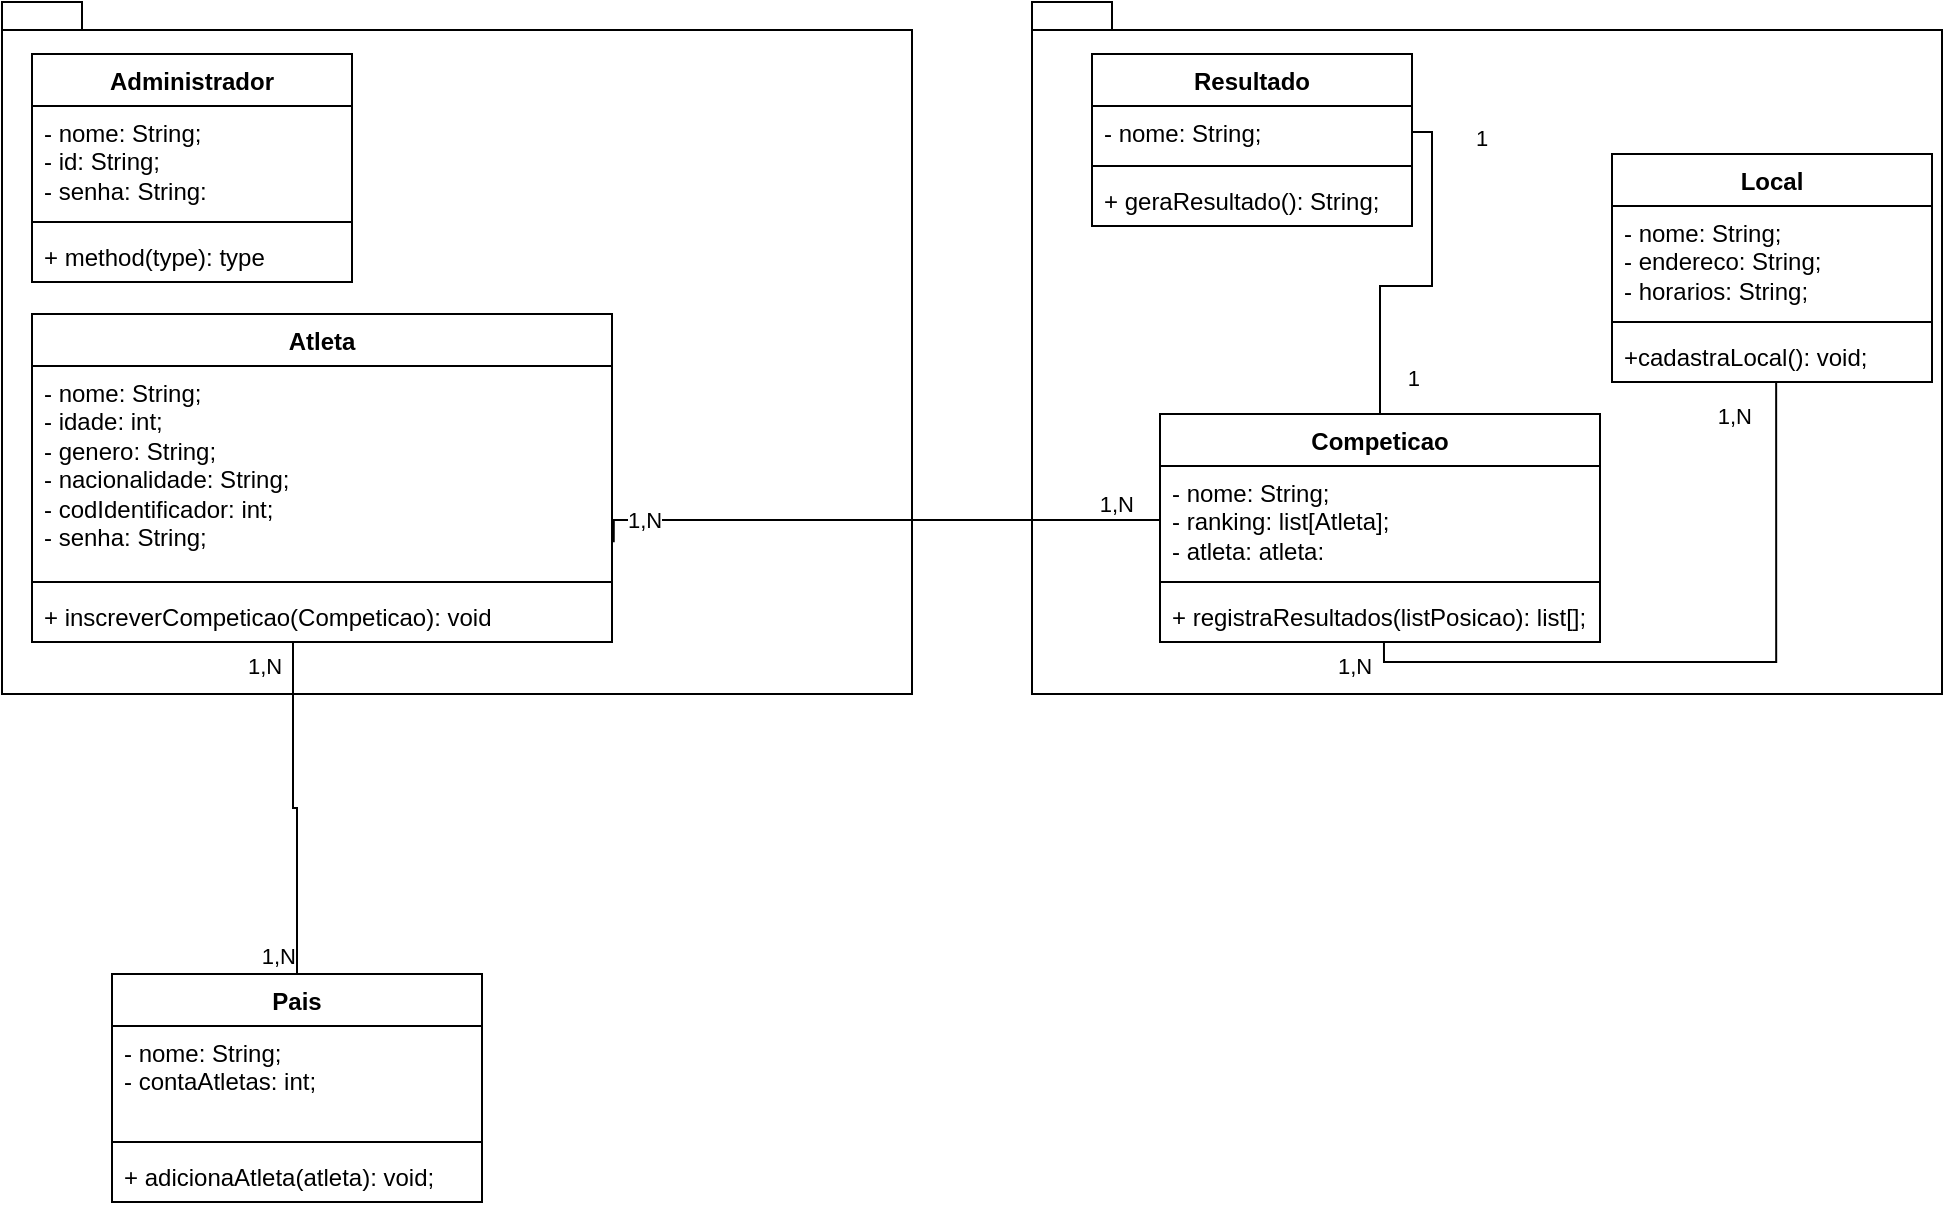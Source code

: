 <mxfile version="24.7.14">
  <diagram name="Página-1" id="BTJTq6_h5NGq-W07n0O4">
    <mxGraphModel dx="2536" dy="1925" grid="1" gridSize="10" guides="1" tooltips="1" connect="1" arrows="1" fold="1" page="1" pageScale="1" pageWidth="827" pageHeight="1169" math="0" shadow="0">
      <root>
        <mxCell id="0" />
        <mxCell id="1" parent="0" />
        <mxCell id="k2nZvTiB4ggipAi0p3M2-43" value="" style="shape=folder;fontStyle=1;spacingTop=10;tabWidth=40;tabHeight=14;tabPosition=left;html=1;whiteSpace=wrap;" vertex="1" parent="1">
          <mxGeometry x="240" y="-76" width="455" height="346" as="geometry" />
        </mxCell>
        <mxCell id="k2nZvTiB4ggipAi0p3M2-42" value="" style="shape=folder;fontStyle=1;spacingTop=10;tabWidth=40;tabHeight=14;tabPosition=left;html=1;whiteSpace=wrap;" vertex="1" parent="1">
          <mxGeometry x="-275" y="-76" width="455" height="346" as="geometry" />
        </mxCell>
        <mxCell id="k2nZvTiB4ggipAi0p3M2-1" value="Administrador" style="swimlane;fontStyle=1;align=center;verticalAlign=top;childLayout=stackLayout;horizontal=1;startSize=26;horizontalStack=0;resizeParent=1;resizeParentMax=0;resizeLast=0;collapsible=1;marginBottom=0;whiteSpace=wrap;html=1;" vertex="1" parent="1">
          <mxGeometry x="-260" y="-50" width="160" height="114" as="geometry" />
        </mxCell>
        <mxCell id="k2nZvTiB4ggipAi0p3M2-2" value="- nome: String;&lt;div&gt;- id: String;&lt;/div&gt;&lt;div&gt;- senha: String:&lt;/div&gt;" style="text;strokeColor=none;fillColor=none;align=left;verticalAlign=top;spacingLeft=4;spacingRight=4;overflow=hidden;rotatable=0;points=[[0,0.5],[1,0.5]];portConstraint=eastwest;whiteSpace=wrap;html=1;" vertex="1" parent="k2nZvTiB4ggipAi0p3M2-1">
          <mxGeometry y="26" width="160" height="54" as="geometry" />
        </mxCell>
        <mxCell id="k2nZvTiB4ggipAi0p3M2-3" value="" style="line;strokeWidth=1;fillColor=none;align=left;verticalAlign=middle;spacingTop=-1;spacingLeft=3;spacingRight=3;rotatable=0;labelPosition=right;points=[];portConstraint=eastwest;strokeColor=inherit;" vertex="1" parent="k2nZvTiB4ggipAi0p3M2-1">
          <mxGeometry y="80" width="160" height="8" as="geometry" />
        </mxCell>
        <mxCell id="k2nZvTiB4ggipAi0p3M2-4" value="+ method(type): type" style="text;strokeColor=none;fillColor=none;align=left;verticalAlign=top;spacingLeft=4;spacingRight=4;overflow=hidden;rotatable=0;points=[[0,0.5],[1,0.5]];portConstraint=eastwest;whiteSpace=wrap;html=1;" vertex="1" parent="k2nZvTiB4ggipAi0p3M2-1">
          <mxGeometry y="88" width="160" height="26" as="geometry" />
        </mxCell>
        <mxCell id="k2nZvTiB4ggipAi0p3M2-6" value="Atleta" style="swimlane;fontStyle=1;align=center;verticalAlign=top;childLayout=stackLayout;horizontal=1;startSize=26;horizontalStack=0;resizeParent=1;resizeParentMax=0;resizeLast=0;collapsible=1;marginBottom=0;whiteSpace=wrap;html=1;" vertex="1" parent="1">
          <mxGeometry x="-260" y="80" width="290" height="164" as="geometry" />
        </mxCell>
        <mxCell id="k2nZvTiB4ggipAi0p3M2-7" value="- nome: String;&lt;div&gt;- idade: int;&lt;/div&gt;&lt;div&gt;- genero: String;&lt;br&gt;&lt;div&gt;- nacionalidade: String;&lt;/div&gt;&lt;div&gt;- codIdentificador: int;&lt;/div&gt;&lt;/div&gt;&lt;div&gt;- senha: String;&lt;/div&gt;&lt;div&gt;&lt;br&gt;&lt;/div&gt;" style="text;strokeColor=none;fillColor=none;align=left;verticalAlign=top;spacingLeft=4;spacingRight=4;overflow=hidden;rotatable=0;points=[[0,0.5],[1,0.5]];portConstraint=eastwest;whiteSpace=wrap;html=1;" vertex="1" parent="k2nZvTiB4ggipAi0p3M2-6">
          <mxGeometry y="26" width="290" height="104" as="geometry" />
        </mxCell>
        <mxCell id="k2nZvTiB4ggipAi0p3M2-8" value="" style="line;strokeWidth=1;fillColor=none;align=left;verticalAlign=middle;spacingTop=-1;spacingLeft=3;spacingRight=3;rotatable=0;labelPosition=right;points=[];portConstraint=eastwest;strokeColor=inherit;" vertex="1" parent="k2nZvTiB4ggipAi0p3M2-6">
          <mxGeometry y="130" width="290" height="8" as="geometry" />
        </mxCell>
        <mxCell id="k2nZvTiB4ggipAi0p3M2-9" value="+ inscreverCompeticao(Competicao): void" style="text;strokeColor=none;fillColor=none;align=left;verticalAlign=top;spacingLeft=4;spacingRight=4;overflow=hidden;rotatable=0;points=[[0,0.5],[1,0.5]];portConstraint=eastwest;whiteSpace=wrap;html=1;" vertex="1" parent="k2nZvTiB4ggipAi0p3M2-6">
          <mxGeometry y="138" width="290" height="26" as="geometry" />
        </mxCell>
        <mxCell id="k2nZvTiB4ggipAi0p3M2-10" value="Competicao" style="swimlane;fontStyle=1;align=center;verticalAlign=top;childLayout=stackLayout;horizontal=1;startSize=26;horizontalStack=0;resizeParent=1;resizeParentMax=0;resizeLast=0;collapsible=1;marginBottom=0;whiteSpace=wrap;html=1;" vertex="1" parent="1">
          <mxGeometry x="304" y="130" width="220" height="114" as="geometry" />
        </mxCell>
        <mxCell id="k2nZvTiB4ggipAi0p3M2-11" value="- nome: String;&lt;div&gt;- ranking: list[Atleta];&lt;/div&gt;&lt;div&gt;- atleta: atleta:&lt;/div&gt;" style="text;strokeColor=none;fillColor=none;align=left;verticalAlign=top;spacingLeft=4;spacingRight=4;overflow=hidden;rotatable=0;points=[[0,0.5],[1,0.5]];portConstraint=eastwest;whiteSpace=wrap;html=1;" vertex="1" parent="k2nZvTiB4ggipAi0p3M2-10">
          <mxGeometry y="26" width="220" height="54" as="geometry" />
        </mxCell>
        <mxCell id="k2nZvTiB4ggipAi0p3M2-12" value="" style="line;strokeWidth=1;fillColor=none;align=left;verticalAlign=middle;spacingTop=-1;spacingLeft=3;spacingRight=3;rotatable=0;labelPosition=right;points=[];portConstraint=eastwest;strokeColor=inherit;" vertex="1" parent="k2nZvTiB4ggipAi0p3M2-10">
          <mxGeometry y="80" width="220" height="8" as="geometry" />
        </mxCell>
        <mxCell id="k2nZvTiB4ggipAi0p3M2-13" value="+ registraResultados(listPosicao): list[];" style="text;strokeColor=none;fillColor=none;align=left;verticalAlign=top;spacingLeft=4;spacingRight=4;overflow=hidden;rotatable=0;points=[[0,0.5],[1,0.5]];portConstraint=eastwest;whiteSpace=wrap;html=1;" vertex="1" parent="k2nZvTiB4ggipAi0p3M2-10">
          <mxGeometry y="88" width="220" height="26" as="geometry" />
        </mxCell>
        <mxCell id="k2nZvTiB4ggipAi0p3M2-14" value="Local" style="swimlane;fontStyle=1;align=center;verticalAlign=top;childLayout=stackLayout;horizontal=1;startSize=26;horizontalStack=0;resizeParent=1;resizeParentMax=0;resizeLast=0;collapsible=1;marginBottom=0;whiteSpace=wrap;html=1;" vertex="1" parent="1">
          <mxGeometry x="530" width="160" height="114" as="geometry" />
        </mxCell>
        <mxCell id="k2nZvTiB4ggipAi0p3M2-15" value="- nome: String;&lt;div&gt;- endereco: String;&lt;/div&gt;&lt;div&gt;- horarios: String;&lt;/div&gt;" style="text;strokeColor=none;fillColor=none;align=left;verticalAlign=top;spacingLeft=4;spacingRight=4;overflow=hidden;rotatable=0;points=[[0,0.5],[1,0.5]];portConstraint=eastwest;whiteSpace=wrap;html=1;" vertex="1" parent="k2nZvTiB4ggipAi0p3M2-14">
          <mxGeometry y="26" width="160" height="54" as="geometry" />
        </mxCell>
        <mxCell id="k2nZvTiB4ggipAi0p3M2-16" value="" style="line;strokeWidth=1;fillColor=none;align=left;verticalAlign=middle;spacingTop=-1;spacingLeft=3;spacingRight=3;rotatable=0;labelPosition=right;points=[];portConstraint=eastwest;strokeColor=inherit;" vertex="1" parent="k2nZvTiB4ggipAi0p3M2-14">
          <mxGeometry y="80" width="160" height="8" as="geometry" />
        </mxCell>
        <mxCell id="k2nZvTiB4ggipAi0p3M2-17" value="+cadastraLocal(): void;" style="text;strokeColor=none;fillColor=none;align=left;verticalAlign=top;spacingLeft=4;spacingRight=4;overflow=hidden;rotatable=0;points=[[0,0.5],[1,0.5]];portConstraint=eastwest;whiteSpace=wrap;html=1;" vertex="1" parent="k2nZvTiB4ggipAi0p3M2-14">
          <mxGeometry y="88" width="160" height="26" as="geometry" />
        </mxCell>
        <mxCell id="k2nZvTiB4ggipAi0p3M2-18" value="Resultado" style="swimlane;fontStyle=1;align=center;verticalAlign=top;childLayout=stackLayout;horizontal=1;startSize=26;horizontalStack=0;resizeParent=1;resizeParentMax=0;resizeLast=0;collapsible=1;marginBottom=0;whiteSpace=wrap;html=1;" vertex="1" parent="1">
          <mxGeometry x="270" y="-50" width="160" height="86" as="geometry" />
        </mxCell>
        <mxCell id="k2nZvTiB4ggipAi0p3M2-19" value="- nome: String;" style="text;strokeColor=none;fillColor=none;align=left;verticalAlign=top;spacingLeft=4;spacingRight=4;overflow=hidden;rotatable=0;points=[[0,0.5],[1,0.5]];portConstraint=eastwest;whiteSpace=wrap;html=1;" vertex="1" parent="k2nZvTiB4ggipAi0p3M2-18">
          <mxGeometry y="26" width="160" height="26" as="geometry" />
        </mxCell>
        <mxCell id="k2nZvTiB4ggipAi0p3M2-20" value="" style="line;strokeWidth=1;fillColor=none;align=left;verticalAlign=middle;spacingTop=-1;spacingLeft=3;spacingRight=3;rotatable=0;labelPosition=right;points=[];portConstraint=eastwest;strokeColor=inherit;" vertex="1" parent="k2nZvTiB4ggipAi0p3M2-18">
          <mxGeometry y="52" width="160" height="8" as="geometry" />
        </mxCell>
        <mxCell id="k2nZvTiB4ggipAi0p3M2-21" value="+ geraResultado(): String;" style="text;strokeColor=none;fillColor=none;align=left;verticalAlign=top;spacingLeft=4;spacingRight=4;overflow=hidden;rotatable=0;points=[[0,0.5],[1,0.5]];portConstraint=eastwest;whiteSpace=wrap;html=1;" vertex="1" parent="k2nZvTiB4ggipAi0p3M2-18">
          <mxGeometry y="60" width="160" height="26" as="geometry" />
        </mxCell>
        <mxCell id="k2nZvTiB4ggipAi0p3M2-22" value="Pais" style="swimlane;fontStyle=1;align=center;verticalAlign=top;childLayout=stackLayout;horizontal=1;startSize=26;horizontalStack=0;resizeParent=1;resizeParentMax=0;resizeLast=0;collapsible=1;marginBottom=0;whiteSpace=wrap;html=1;" vertex="1" parent="1">
          <mxGeometry x="-220" y="410" width="185" height="114" as="geometry" />
        </mxCell>
        <mxCell id="k2nZvTiB4ggipAi0p3M2-23" value="- nome: String;&lt;div&gt;- contaAtletas: int;&lt;/div&gt;&lt;div&gt;&lt;br&gt;&lt;/div&gt;" style="text;strokeColor=none;fillColor=none;align=left;verticalAlign=top;spacingLeft=4;spacingRight=4;overflow=hidden;rotatable=0;points=[[0,0.5],[1,0.5]];portConstraint=eastwest;whiteSpace=wrap;html=1;" vertex="1" parent="k2nZvTiB4ggipAi0p3M2-22">
          <mxGeometry y="26" width="185" height="54" as="geometry" />
        </mxCell>
        <mxCell id="k2nZvTiB4ggipAi0p3M2-24" value="" style="line;strokeWidth=1;fillColor=none;align=left;verticalAlign=middle;spacingTop=-1;spacingLeft=3;spacingRight=3;rotatable=0;labelPosition=right;points=[];portConstraint=eastwest;strokeColor=inherit;" vertex="1" parent="k2nZvTiB4ggipAi0p3M2-22">
          <mxGeometry y="80" width="185" height="8" as="geometry" />
        </mxCell>
        <mxCell id="k2nZvTiB4ggipAi0p3M2-25" value="+ adicionaAtleta(atleta): void;" style="text;strokeColor=none;fillColor=none;align=left;verticalAlign=top;spacingLeft=4;spacingRight=4;overflow=hidden;rotatable=0;points=[[0,0.5],[1,0.5]];portConstraint=eastwest;whiteSpace=wrap;html=1;" vertex="1" parent="k2nZvTiB4ggipAi0p3M2-22">
          <mxGeometry y="88" width="185" height="26" as="geometry" />
        </mxCell>
        <mxCell id="k2nZvTiB4ggipAi0p3M2-27" value="" style="endArrow=none;html=1;edgeStyle=orthogonalEdgeStyle;rounded=0;entryX=0.5;entryY=0;entryDx=0;entryDy=0;exitX=0.45;exitY=0.992;exitDx=0;exitDy=0;exitPerimeter=0;" edge="1" parent="1" source="k2nZvTiB4ggipAi0p3M2-9" target="k2nZvTiB4ggipAi0p3M2-22">
          <mxGeometry relative="1" as="geometry">
            <mxPoint x="80" y="420" as="sourcePoint" />
            <mxPoint x="490" y="290" as="targetPoint" />
          </mxGeometry>
        </mxCell>
        <mxCell id="k2nZvTiB4ggipAi0p3M2-28" value="1,N" style="edgeLabel;resizable=0;html=1;align=left;verticalAlign=bottom;" connectable="0" vertex="1" parent="k2nZvTiB4ggipAi0p3M2-27">
          <mxGeometry x="-1" relative="1" as="geometry">
            <mxPoint x="-25" y="21" as="offset" />
          </mxGeometry>
        </mxCell>
        <mxCell id="k2nZvTiB4ggipAi0p3M2-29" value="1,N" style="edgeLabel;resizable=0;html=1;align=right;verticalAlign=bottom;" connectable="0" vertex="1" parent="k2nZvTiB4ggipAi0p3M2-27">
          <mxGeometry x="1" relative="1" as="geometry" />
        </mxCell>
        <mxCell id="k2nZvTiB4ggipAi0p3M2-30" value="" style="endArrow=none;html=1;edgeStyle=orthogonalEdgeStyle;rounded=0;entryX=0;entryY=0.5;entryDx=0;entryDy=0;exitX=1.003;exitY=0.847;exitDx=0;exitDy=0;exitPerimeter=0;" edge="1" parent="1" source="k2nZvTiB4ggipAi0p3M2-7" target="k2nZvTiB4ggipAi0p3M2-11">
          <mxGeometry relative="1" as="geometry">
            <mxPoint x="430" y="210" as="sourcePoint" />
            <mxPoint x="427" y="341" as="targetPoint" />
            <Array as="points">
              <mxPoint x="31" y="183" />
            </Array>
          </mxGeometry>
        </mxCell>
        <mxCell id="k2nZvTiB4ggipAi0p3M2-31" value="1,N" style="edgeLabel;resizable=0;html=1;align=left;verticalAlign=bottom;" connectable="0" vertex="1" parent="k2nZvTiB4ggipAi0p3M2-30">
          <mxGeometry x="-1" relative="1" as="geometry">
            <mxPoint x="5" y="-3" as="offset" />
          </mxGeometry>
        </mxCell>
        <mxCell id="k2nZvTiB4ggipAi0p3M2-32" value="1,N" style="edgeLabel;resizable=0;html=1;align=right;verticalAlign=bottom;" connectable="0" vertex="1" parent="k2nZvTiB4ggipAi0p3M2-30">
          <mxGeometry x="1" relative="1" as="geometry">
            <mxPoint x="-12" as="offset" />
          </mxGeometry>
        </mxCell>
        <mxCell id="k2nZvTiB4ggipAi0p3M2-36" value="" style="endArrow=none;html=1;edgeStyle=orthogonalEdgeStyle;rounded=0;exitX=0.509;exitY=0.985;exitDx=0;exitDy=0;exitPerimeter=0;entryX=0.513;entryY=1.004;entryDx=0;entryDy=0;entryPerimeter=0;" edge="1" parent="1" source="k2nZvTiB4ggipAi0p3M2-13" target="k2nZvTiB4ggipAi0p3M2-17">
          <mxGeometry relative="1" as="geometry">
            <mxPoint x="600" y="210" as="sourcePoint" />
            <mxPoint x="477" y="331" as="targetPoint" />
            <Array as="points" />
          </mxGeometry>
        </mxCell>
        <mxCell id="k2nZvTiB4ggipAi0p3M2-37" value="1,N" style="edgeLabel;resizable=0;html=1;align=left;verticalAlign=bottom;" connectable="0" vertex="1" parent="k2nZvTiB4ggipAi0p3M2-36">
          <mxGeometry x="-1" relative="1" as="geometry">
            <mxPoint x="-25" y="21" as="offset" />
          </mxGeometry>
        </mxCell>
        <mxCell id="k2nZvTiB4ggipAi0p3M2-38" value="1,N" style="edgeLabel;resizable=0;html=1;align=right;verticalAlign=bottom;" connectable="0" vertex="1" parent="k2nZvTiB4ggipAi0p3M2-36">
          <mxGeometry x="1" relative="1" as="geometry">
            <mxPoint x="-12" y="26" as="offset" />
          </mxGeometry>
        </mxCell>
        <mxCell id="k2nZvTiB4ggipAi0p3M2-39" value="" style="endArrow=none;html=1;edgeStyle=orthogonalEdgeStyle;rounded=0;entryX=0.5;entryY=0;entryDx=0;entryDy=0;exitX=1;exitY=0.5;exitDx=0;exitDy=0;" edge="1" parent="1" source="k2nZvTiB4ggipAi0p3M2-19" target="k2nZvTiB4ggipAi0p3M2-10">
          <mxGeometry relative="1" as="geometry">
            <mxPoint x="176" y="399" as="sourcePoint" />
            <mxPoint x="173" y="510" as="targetPoint" />
          </mxGeometry>
        </mxCell>
        <mxCell id="k2nZvTiB4ggipAi0p3M2-40" value="1" style="edgeLabel;resizable=0;html=1;align=left;verticalAlign=bottom;" connectable="0" vertex="1" parent="k2nZvTiB4ggipAi0p3M2-39">
          <mxGeometry x="-1" relative="1" as="geometry">
            <mxPoint x="30" y="11" as="offset" />
          </mxGeometry>
        </mxCell>
        <mxCell id="k2nZvTiB4ggipAi0p3M2-41" value="1" style="edgeLabel;resizable=0;html=1;align=right;verticalAlign=bottom;" connectable="0" vertex="1" parent="k2nZvTiB4ggipAi0p3M2-39">
          <mxGeometry x="1" relative="1" as="geometry">
            <mxPoint x="20" y="-10" as="offset" />
          </mxGeometry>
        </mxCell>
      </root>
    </mxGraphModel>
  </diagram>
</mxfile>

